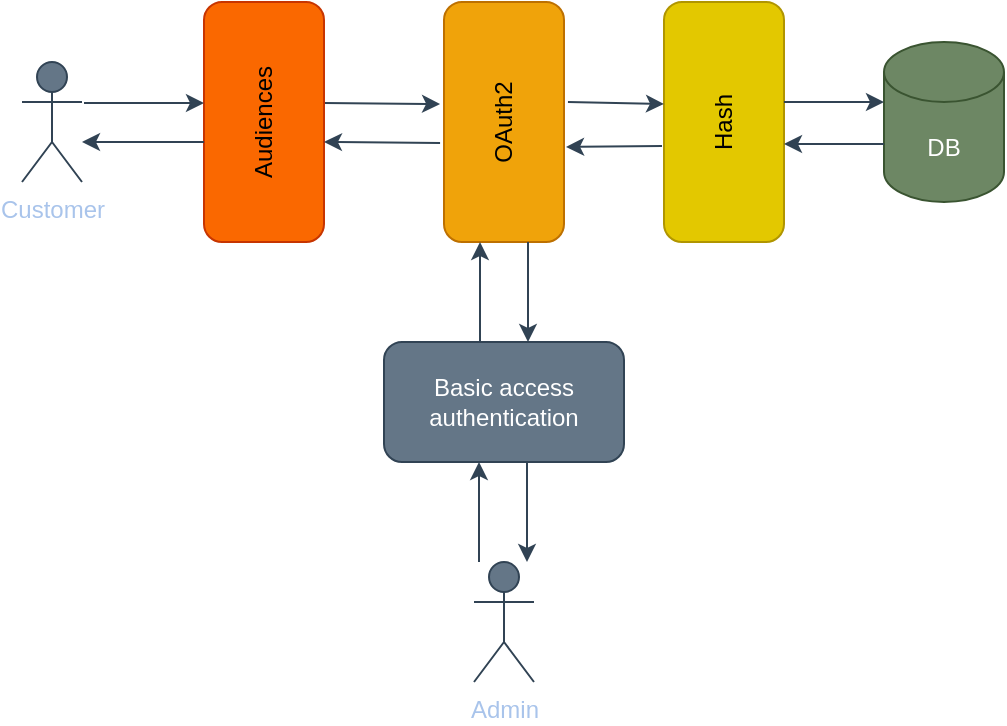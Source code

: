 <mxfile version="24.5.3" type="device">
  <diagram name="Page-1" id="A7YKzxQwWuJ8HXr_RkU7">
    <mxGraphModel dx="688" dy="598" grid="1" gridSize="10" guides="1" tooltips="1" connect="1" arrows="1" fold="1" page="1" pageScale="1" pageWidth="827" pageHeight="1169" math="0" shadow="0">
      <root>
        <mxCell id="0" />
        <mxCell id="1" parent="0" />
        <mxCell id="oAGzt3gyq5lyIR1TZMTL-1" value="DB" style="shape=cylinder3;whiteSpace=wrap;html=1;boundedLbl=1;backgroundOutline=1;size=15;fillColor=#6d8764;fontColor=#ffffff;strokeColor=#3A5431;" parent="1" vertex="1">
          <mxGeometry x="510" y="210" width="60" height="80" as="geometry" />
        </mxCell>
        <mxCell id="oAGzt3gyq5lyIR1TZMTL-2" value="Customer" style="shape=umlActor;verticalLabelPosition=bottom;verticalAlign=top;html=1;outlineConnect=0;fillColor=#647687;fontColor=#A9C4EB;strokeColor=#314354;" parent="1" vertex="1">
          <mxGeometry x="79" y="220" width="30" height="60" as="geometry" />
        </mxCell>
        <mxCell id="oAGzt3gyq5lyIR1TZMTL-3" value="OAuth2" style="rounded=1;whiteSpace=wrap;html=1;rotation=-90;fillColor=#f0a30a;fontColor=#000000;strokeColor=#BD7000;" parent="1" vertex="1">
          <mxGeometry x="260" y="220" width="120" height="60" as="geometry" />
        </mxCell>
        <mxCell id="oAGzt3gyq5lyIR1TZMTL-4" value="Hash" style="rounded=1;whiteSpace=wrap;html=1;rotation=-90;fillColor=#e3c800;fontColor=#000000;strokeColor=#B09500;" parent="1" vertex="1">
          <mxGeometry x="370" y="220" width="120" height="60" as="geometry" />
        </mxCell>
        <mxCell id="oAGzt3gyq5lyIR1TZMTL-5" value="" style="endArrow=classic;html=1;rounded=0;exitX=0.583;exitY=1.033;exitDx=0;exitDy=0;exitPerimeter=0;fillColor=#647687;strokeColor=#314354;" parent="1" source="oAGzt3gyq5lyIR1TZMTL-3" edge="1">
          <mxGeometry width="50" height="50" relative="1" as="geometry">
            <mxPoint x="340" y="240" as="sourcePoint" />
            <mxPoint x="400" y="241" as="targetPoint" />
          </mxGeometry>
        </mxCell>
        <mxCell id="oAGzt3gyq5lyIR1TZMTL-7" value="" style="endArrow=classic;html=1;rounded=0;exitX=0.5;exitY=1;exitDx=0;exitDy=0;entryX=0;entryY=0.5;entryDx=0;entryDy=0;entryPerimeter=0;fillColor=#647687;strokeColor=#314354;" parent="1" edge="1">
          <mxGeometry width="50" height="50" relative="1" as="geometry">
            <mxPoint x="460" y="240" as="sourcePoint" />
            <mxPoint x="510" y="240" as="targetPoint" />
          </mxGeometry>
        </mxCell>
        <mxCell id="oAGzt3gyq5lyIR1TZMTL-8" value="" style="endArrow=classic;html=1;rounded=0;exitX=0.5;exitY=1;exitDx=0;exitDy=0;entryX=0.575;entryY=-0.033;entryDx=0;entryDy=0;entryPerimeter=0;fillColor=#647687;strokeColor=#314354;" parent="1" target="oAGzt3gyq5lyIR1TZMTL-3" edge="1">
          <mxGeometry width="50" height="50" relative="1" as="geometry">
            <mxPoint x="230" y="240.5" as="sourcePoint" />
            <mxPoint x="280" y="200" as="targetPoint" />
          </mxGeometry>
        </mxCell>
        <mxCell id="oAGzt3gyq5lyIR1TZMTL-9" value="Audiences" style="rounded=1;whiteSpace=wrap;html=1;rotation=-90;fillColor=#fa6800;fontColor=#000000;strokeColor=#C73500;" parent="1" vertex="1">
          <mxGeometry x="140" y="220" width="120" height="60" as="geometry" />
        </mxCell>
        <mxCell id="oAGzt3gyq5lyIR1TZMTL-10" value="" style="endArrow=classic;html=1;rounded=0;exitX=0.5;exitY=1;exitDx=0;exitDy=0;exitPerimeter=0;fillColor=#647687;strokeColor=#314354;" parent="1" edge="1">
          <mxGeometry width="50" height="50" relative="1" as="geometry">
            <mxPoint x="110" y="240.5" as="sourcePoint" />
            <mxPoint x="170" y="240.5" as="targetPoint" />
          </mxGeometry>
        </mxCell>
        <mxCell id="oAGzt3gyq5lyIR1TZMTL-12" value="" style="endArrow=classic;html=1;rounded=0;exitX=0.5;exitY=1;exitDx=0;exitDy=0;fillColor=#647687;strokeColor=#314354;" parent="1" edge="1">
          <mxGeometry width="50" height="50" relative="1" as="geometry">
            <mxPoint x="510" y="261" as="sourcePoint" />
            <mxPoint x="460" y="261" as="targetPoint" />
          </mxGeometry>
        </mxCell>
        <mxCell id="oAGzt3gyq5lyIR1TZMTL-14" value="" style="endArrow=classic;html=1;rounded=0;exitX=0.5;exitY=1;exitDx=0;exitDy=0;entryX=0.396;entryY=1.017;entryDx=0;entryDy=0;entryPerimeter=0;fillColor=#647687;strokeColor=#314354;" parent="1" target="oAGzt3gyq5lyIR1TZMTL-3" edge="1">
          <mxGeometry width="50" height="50" relative="1" as="geometry">
            <mxPoint x="399" y="262" as="sourcePoint" />
            <mxPoint x="349" y="262" as="targetPoint" />
          </mxGeometry>
        </mxCell>
        <mxCell id="oAGzt3gyq5lyIR1TZMTL-15" value="" style="endArrow=classic;html=1;rounded=0;entryX=0.396;entryY=1.017;entryDx=0;entryDy=0;entryPerimeter=0;exitX=0.413;exitY=-0.033;exitDx=0;exitDy=0;exitPerimeter=0;fillColor=#647687;strokeColor=#314354;" parent="1" source="oAGzt3gyq5lyIR1TZMTL-3" edge="1">
          <mxGeometry width="50" height="50" relative="1" as="geometry">
            <mxPoint x="280" y="260" as="sourcePoint" />
            <mxPoint x="230" y="260" as="targetPoint" />
          </mxGeometry>
        </mxCell>
        <mxCell id="oAGzt3gyq5lyIR1TZMTL-16" value="" style="endArrow=classic;html=1;rounded=0;entryX=0.396;entryY=1.017;entryDx=0;entryDy=0;entryPerimeter=0;fillColor=#647687;strokeColor=#314354;" parent="1" edge="1">
          <mxGeometry width="50" height="50" relative="1" as="geometry">
            <mxPoint x="170" y="260" as="sourcePoint" />
            <mxPoint x="109" y="260" as="targetPoint" />
          </mxGeometry>
        </mxCell>
        <mxCell id="A5d5kIs3LO2L4BREoXHR-1" value="" style="endArrow=classic;html=1;rounded=0;exitX=0;exitY=0.75;exitDx=0;exitDy=0;fillColor=#647687;strokeColor=#314354;" edge="1" parent="1">
          <mxGeometry width="50" height="50" relative="1" as="geometry">
            <mxPoint x="332" y="310" as="sourcePoint" />
            <mxPoint x="332" y="360" as="targetPoint" />
          </mxGeometry>
        </mxCell>
        <mxCell id="A5d5kIs3LO2L4BREoXHR-2" value="" style="endArrow=classic;html=1;rounded=0;entryX=0;entryY=0.25;entryDx=0;entryDy=0;fillColor=#647687;strokeColor=#314354;" edge="1" parent="1">
          <mxGeometry width="50" height="50" relative="1" as="geometry">
            <mxPoint x="308" y="360" as="sourcePoint" />
            <mxPoint x="308" y="310" as="targetPoint" />
          </mxGeometry>
        </mxCell>
        <mxCell id="A5d5kIs3LO2L4BREoXHR-3" value="Basic access authentication" style="rounded=1;whiteSpace=wrap;html=1;rotation=0;fillColor=#647687;fontColor=#ffffff;strokeColor=#314354;" vertex="1" parent="1">
          <mxGeometry x="260" y="360" width="120" height="60" as="geometry" />
        </mxCell>
        <mxCell id="A5d5kIs3LO2L4BREoXHR-4" value="Admin" style="shape=umlActor;verticalLabelPosition=bottom;verticalAlign=top;html=1;outlineConnect=0;fillColor=#647687;fontColor=#A9C4EB;strokeColor=#314354;" vertex="1" parent="1">
          <mxGeometry x="305" y="470" width="30" height="60" as="geometry" />
        </mxCell>
        <mxCell id="A5d5kIs3LO2L4BREoXHR-7" value="" style="endArrow=classic;html=1;rounded=0;exitX=0;exitY=0.75;exitDx=0;exitDy=0;fillColor=#647687;strokeColor=#314354;" edge="1" parent="1">
          <mxGeometry width="50" height="50" relative="1" as="geometry">
            <mxPoint x="331.5" y="420" as="sourcePoint" />
            <mxPoint x="331.5" y="470" as="targetPoint" />
          </mxGeometry>
        </mxCell>
        <mxCell id="A5d5kIs3LO2L4BREoXHR-8" value="" style="endArrow=classic;html=1;rounded=0;entryX=0;entryY=0.25;entryDx=0;entryDy=0;fillColor=#647687;strokeColor=#314354;" edge="1" parent="1">
          <mxGeometry width="50" height="50" relative="1" as="geometry">
            <mxPoint x="307.5" y="470" as="sourcePoint" />
            <mxPoint x="307.5" y="420" as="targetPoint" />
          </mxGeometry>
        </mxCell>
      </root>
    </mxGraphModel>
  </diagram>
</mxfile>
